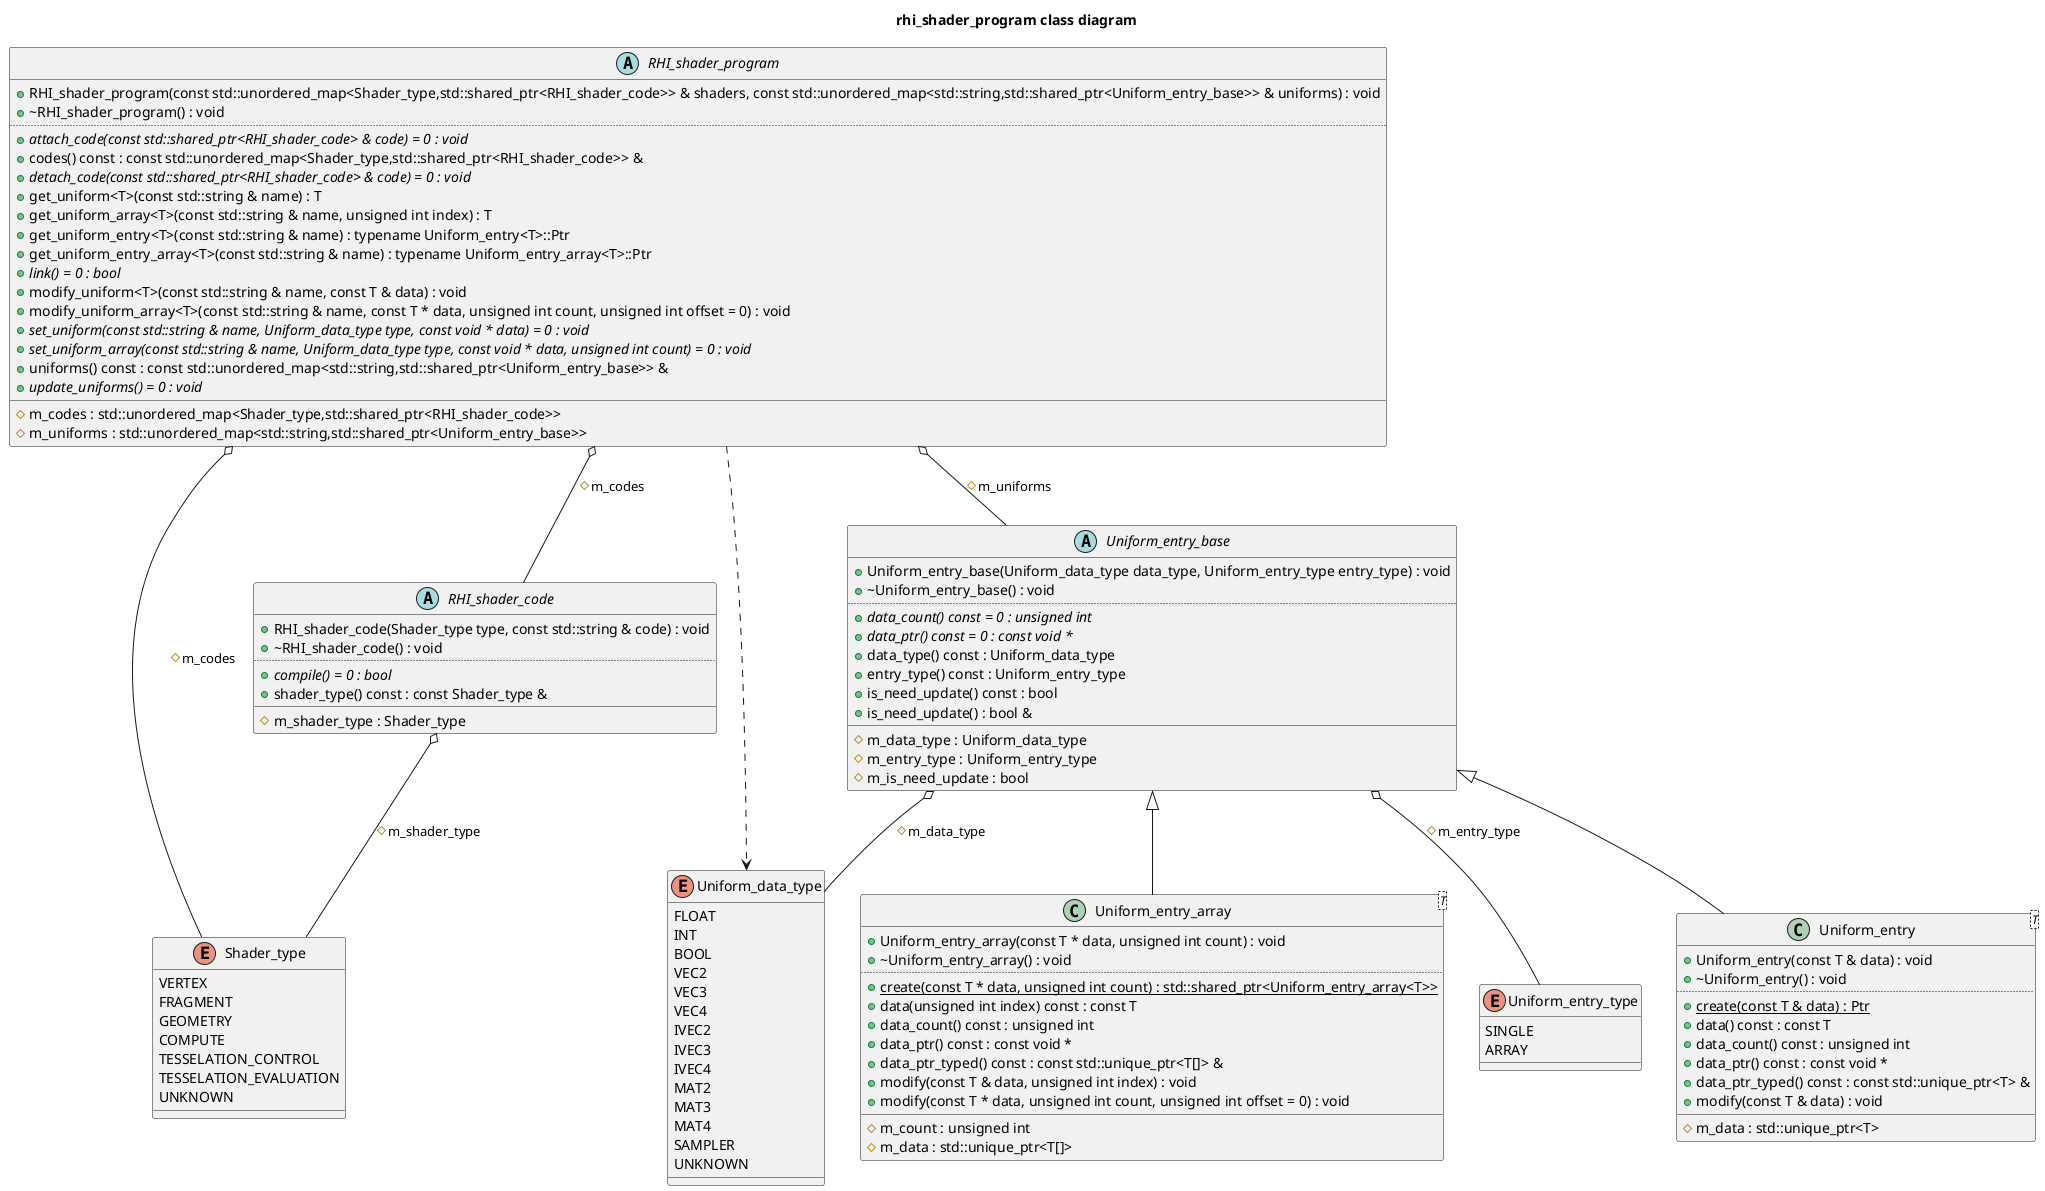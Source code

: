 @startuml
title rhi_shader_program class diagram
enum "Uniform_data_type" as C_0016054929592142948558
enum C_0016054929592142948558 {
FLOAT
INT
BOOL
VEC2
VEC3
VEC4
IVEC2
IVEC3
IVEC4
MAT2
MAT3
MAT4
SAMPLER
UNKNOWN
}
enum "Shader_type" as C_0014986503219425241571
enum C_0014986503219425241571 {
VERTEX
FRAGMENT
GEOMETRY
COMPUTE
TESSELATION_CONTROL
TESSELATION_EVALUATION
UNKNOWN
}
abstract "RHI_shader_code" as C_0003924358758461557054
abstract C_0003924358758461557054 {
+RHI_shader_code(Shader_type type, const std::string & code) : void
+~RHI_shader_code() : void
..
{abstract} +compile() = 0 : bool
+shader_type() const : const Shader_type &
__
#m_shader_type : Shader_type
}
enum "Uniform_entry_type" as C_0003654959318505322393
enum C_0003654959318505322393 {
SINGLE
ARRAY
}
abstract "Uniform_entry_base" as C_0017511763741744628446
abstract C_0017511763741744628446 {
+Uniform_entry_base(Uniform_data_type data_type, Uniform_entry_type entry_type) : void
+~Uniform_entry_base() : void
..
{abstract} +data_count() const = 0 : unsigned int
{abstract} +data_ptr() const = 0 : const void *
+data_type() const : Uniform_data_type
+entry_type() const : Uniform_entry_type
+is_need_update() const : bool
+is_need_update() : bool &
__
#m_data_type : Uniform_data_type
#m_entry_type : Uniform_entry_type
#m_is_need_update : bool
}
class "Uniform_entry<T>" as C_0014133446175598414415
class C_0014133446175598414415 {
+Uniform_entry(const T & data) : void
+~Uniform_entry() : void
..
{static} +create(const T & data) : Ptr
+data() const : const T
+data_count() const : unsigned int
+data_ptr() const : const void *
+data_ptr_typed() const : const std::unique_ptr<T> &
+modify(const T & data) : void
__
#m_data : std::unique_ptr<T>
}
class "Uniform_entry_array<T>" as C_0006056365484271039216
class C_0006056365484271039216 {
+Uniform_entry_array(const T * data, unsigned int count) : void
+~Uniform_entry_array() : void
..
{static} +create(const T * data, unsigned int count) : std::shared_ptr<Uniform_entry_array<T>>
+data(unsigned int index) const : const T
+data_count() const : unsigned int
+data_ptr() const : const void *
+data_ptr_typed() const : const std::unique_ptr<T[]> &
+modify(const T & data, unsigned int index) : void
+modify(const T * data, unsigned int count, unsigned int offset = 0) : void
__
#m_count : unsigned int
#m_data : std::unique_ptr<T[]>
}
abstract "RHI_shader_program" as C_0003140125259210553215
abstract C_0003140125259210553215 {
+RHI_shader_program(const std::unordered_map<Shader_type,std::shared_ptr<RHI_shader_code>> & shaders, const std::unordered_map<std::string,std::shared_ptr<Uniform_entry_base>> & uniforms) : void
+~RHI_shader_program() : void
..
{abstract} +attach_code(const std::shared_ptr<RHI_shader_code> & code) = 0 : void
+codes() const : const std::unordered_map<Shader_type,std::shared_ptr<RHI_shader_code>> &
{abstract} +detach_code(const std::shared_ptr<RHI_shader_code> & code) = 0 : void
+get_uniform<T>(const std::string & name) : T
+get_uniform_array<T>(const std::string & name, unsigned int index) : T
+get_uniform_entry<T>(const std::string & name) : typename Uniform_entry<T>::Ptr
+get_uniform_entry_array<T>(const std::string & name) : typename Uniform_entry_array<T>::Ptr
{abstract} +link() = 0 : bool
+modify_uniform<T>(const std::string & name, const T & data) : void
+modify_uniform_array<T>(const std::string & name, const T * data, unsigned int count, unsigned int offset = 0) : void
{abstract} +set_uniform(const std::string & name, Uniform_data_type type, const void * data) = 0 : void
{abstract} +set_uniform_array(const std::string & name, Uniform_data_type type, const void * data, unsigned int count) = 0 : void
+uniforms() const : const std::unordered_map<std::string,std::shared_ptr<Uniform_entry_base>> &
{abstract} +update_uniforms() = 0 : void
__
#m_codes : std::unordered_map<Shader_type,std::shared_ptr<RHI_shader_code>>
#m_uniforms : std::unordered_map<std::string,std::shared_ptr<Uniform_entry_base>>
}
C_0003924358758461557054 o-- C_0014986503219425241571 : #m_shader_type
C_0017511763741744628446 o-- C_0003654959318505322393 : #m_entry_type
C_0017511763741744628446 o-- C_0016054929592142948558 : #m_data_type
C_0017511763741744628446 <|-- C_0014133446175598414415
C_0017511763741744628446 <|-- C_0006056365484271039216
C_0003140125259210553215 ..> C_0016054929592142948558
C_0003140125259210553215 o-- C_0014986503219425241571 : #m_codes
C_0003140125259210553215 o-- C_0003924358758461557054 : #m_codes
C_0003140125259210553215 o-- C_0017511763741744628446 : #m_uniforms

'Generated with clang-uml, version 0.6.1-15-gbf4bfdc
'LLVM version clang version 19.1.7 (Fedora 19.1.7-3.fc41)
@enduml
